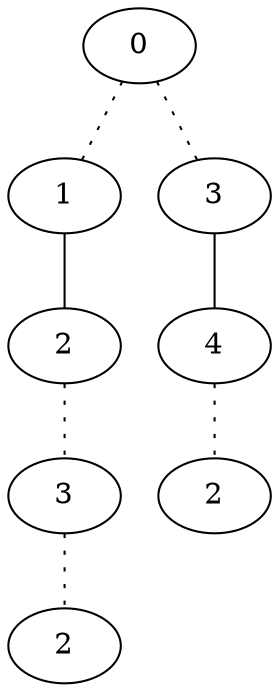 graph {
a0[label=0];
a1[label=1];
a2[label=2];
a3[label=3];
a4[label=2];
a5[label=3];
a6[label=4];
a7[label=2];
a0 -- a1 [style=dotted];
a0 -- a5 [style=dotted];
a1 -- a2;
a2 -- a3 [style=dotted];
a3 -- a4 [style=dotted];
a5 -- a6;
a6 -- a7 [style=dotted];
}
